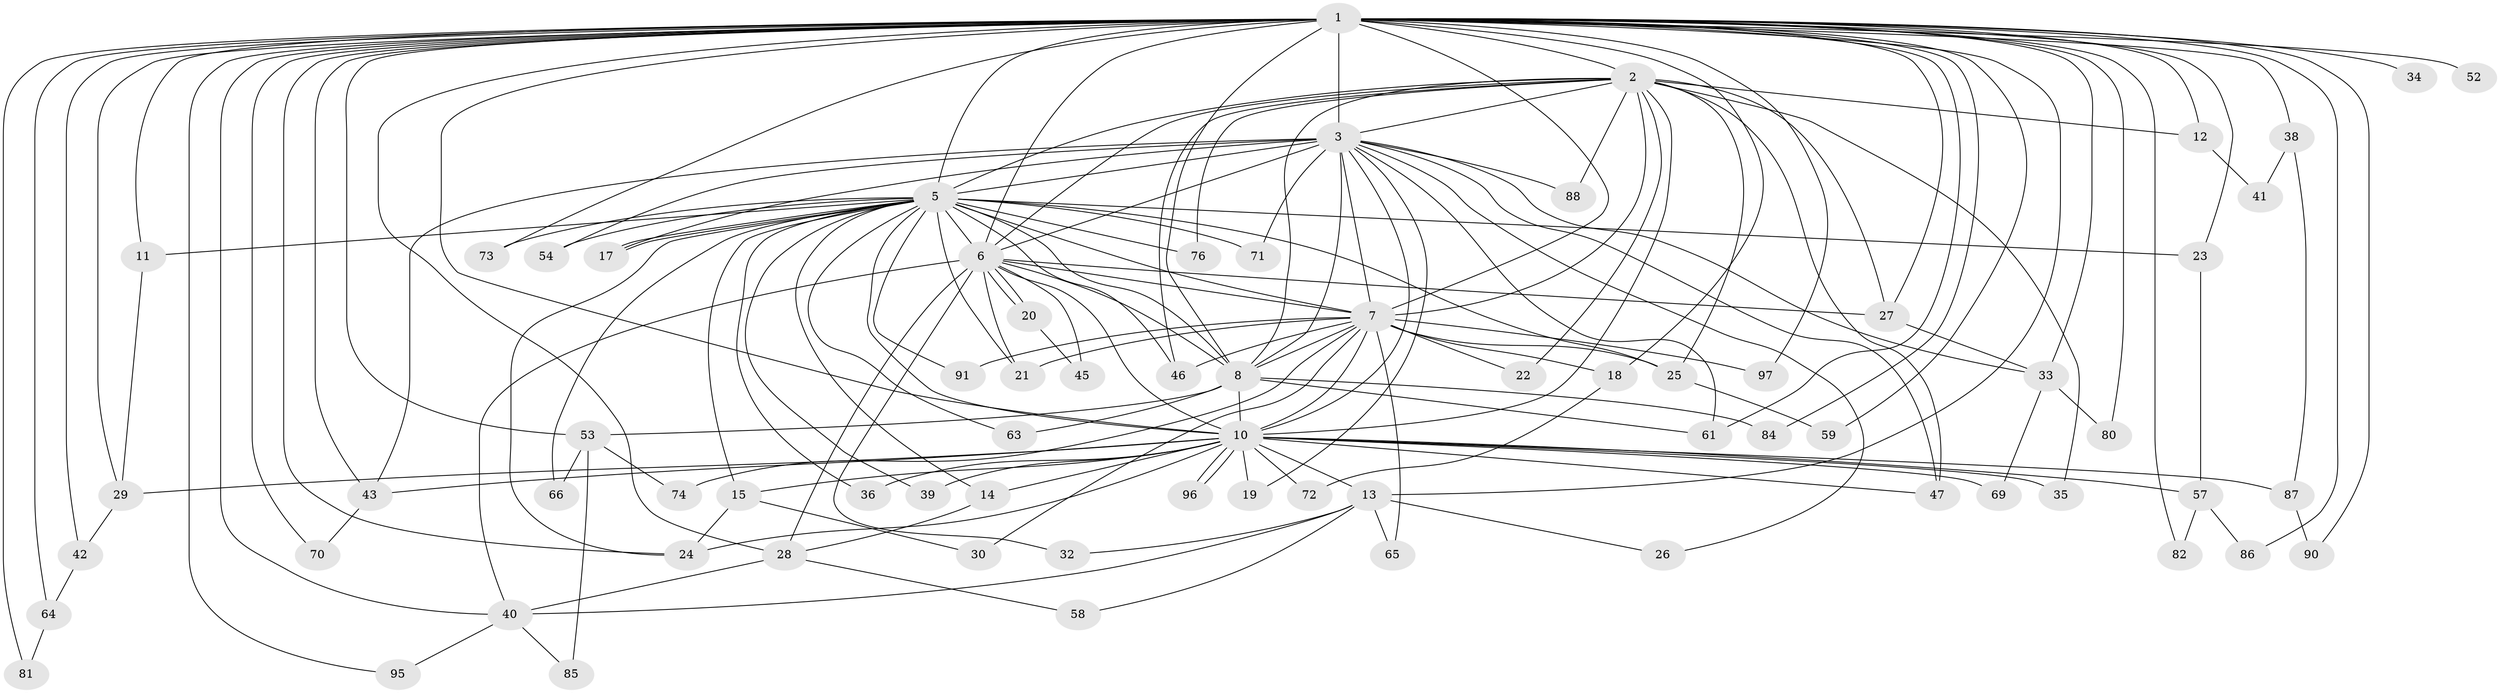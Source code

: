 // original degree distribution, {25: 0.010309278350515464, 19: 0.020618556701030927, 13: 0.020618556701030927, 31: 0.010309278350515464, 28: 0.010309278350515464, 21: 0.010309278350515464, 15: 0.010309278350515464, 26: 0.010309278350515464, 3: 0.20618556701030927, 7: 0.010309278350515464, 4: 0.09278350515463918, 2: 0.5567010309278351, 5: 0.010309278350515464, 6: 0.020618556701030927}
// Generated by graph-tools (version 1.1) at 2025/41/03/06/25 10:41:41]
// undirected, 72 vertices, 168 edges
graph export_dot {
graph [start="1"]
  node [color=gray90,style=filled];
  1 [super="+4"];
  2 [super="+16"];
  3 [super="+9"];
  5 [super="+31"];
  6 [super="+49"];
  7 [super="+67"];
  8 [super="+75"];
  10 [super="+55"];
  11;
  12;
  13 [super="+56"];
  14;
  15 [super="+89"];
  17 [super="+44"];
  18;
  19;
  20 [super="+79"];
  21 [super="+51"];
  22;
  23;
  24 [super="+78"];
  25 [super="+48"];
  26;
  27 [super="+83"];
  28 [super="+93"];
  29 [super="+37"];
  30;
  32;
  33 [super="+68"];
  34 [super="+94"];
  35;
  36;
  38;
  39;
  40 [super="+62"];
  41;
  42;
  43 [super="+77"];
  45;
  46 [super="+50"];
  47;
  52;
  53 [super="+60"];
  54;
  57 [super="+92"];
  58;
  59;
  61;
  63;
  64;
  65;
  66;
  69;
  70;
  71;
  72;
  73;
  74;
  76;
  80;
  81;
  82;
  84;
  85;
  86;
  87;
  88;
  90;
  91;
  95;
  96;
  97;
  1 -- 2 [weight=3];
  1 -- 3 [weight=4];
  1 -- 5 [weight=3];
  1 -- 6 [weight=2];
  1 -- 7 [weight=2];
  1 -- 8 [weight=2];
  1 -- 10 [weight=2];
  1 -- 11;
  1 -- 28;
  1 -- 29;
  1 -- 33;
  1 -- 40;
  1 -- 42;
  1 -- 52 [weight=2];
  1 -- 53 [weight=2];
  1 -- 59;
  1 -- 61;
  1 -- 64;
  1 -- 81;
  1 -- 86;
  1 -- 90;
  1 -- 70;
  1 -- 12;
  1 -- 13;
  1 -- 73;
  1 -- 80;
  1 -- 18;
  1 -- 82;
  1 -- 84;
  1 -- 23;
  1 -- 24;
  1 -- 95;
  1 -- 97;
  1 -- 34 [weight=2];
  1 -- 38;
  1 -- 43;
  1 -- 27;
  2 -- 3 [weight=2];
  2 -- 5;
  2 -- 6;
  2 -- 7;
  2 -- 8;
  2 -- 10;
  2 -- 12;
  2 -- 22;
  2 -- 25;
  2 -- 27;
  2 -- 35;
  2 -- 46;
  2 -- 47;
  2 -- 76;
  2 -- 88;
  3 -- 5 [weight=2];
  3 -- 6 [weight=2];
  3 -- 7 [weight=2];
  3 -- 8 [weight=2];
  3 -- 10 [weight=2];
  3 -- 26;
  3 -- 47;
  3 -- 54;
  3 -- 71;
  3 -- 33;
  3 -- 43;
  3 -- 19;
  3 -- 88;
  3 -- 61;
  3 -- 17;
  5 -- 6;
  5 -- 7;
  5 -- 8;
  5 -- 10;
  5 -- 11;
  5 -- 14;
  5 -- 15;
  5 -- 17;
  5 -- 17;
  5 -- 23;
  5 -- 36;
  5 -- 39;
  5 -- 54;
  5 -- 63;
  5 -- 66;
  5 -- 71;
  5 -- 76;
  5 -- 91;
  5 -- 73;
  5 -- 25;
  5 -- 46;
  5 -- 24;
  5 -- 21;
  6 -- 7;
  6 -- 8;
  6 -- 10 [weight=2];
  6 -- 20 [weight=2];
  6 -- 20;
  6 -- 21;
  6 -- 27;
  6 -- 32;
  6 -- 40;
  6 -- 45;
  6 -- 28;
  7 -- 8;
  7 -- 10;
  7 -- 18;
  7 -- 21;
  7 -- 22;
  7 -- 25;
  7 -- 30;
  7 -- 46;
  7 -- 65;
  7 -- 74;
  7 -- 91;
  7 -- 97;
  8 -- 10;
  8 -- 53;
  8 -- 63;
  8 -- 84;
  8 -- 61;
  10 -- 13;
  10 -- 14;
  10 -- 15;
  10 -- 19;
  10 -- 24;
  10 -- 29;
  10 -- 35;
  10 -- 36;
  10 -- 39;
  10 -- 43;
  10 -- 69;
  10 -- 72;
  10 -- 87;
  10 -- 96;
  10 -- 96;
  10 -- 57;
  10 -- 47;
  11 -- 29;
  12 -- 41;
  13 -- 26;
  13 -- 32;
  13 -- 58;
  13 -- 65;
  13 -- 40;
  14 -- 28;
  15 -- 30;
  15 -- 24;
  18 -- 72;
  20 -- 45;
  23 -- 57;
  25 -- 59;
  27 -- 33;
  28 -- 58;
  28 -- 40;
  29 -- 42;
  33 -- 80;
  33 -- 69;
  38 -- 41;
  38 -- 87;
  40 -- 85;
  40 -- 95;
  42 -- 64;
  43 -- 70;
  53 -- 66;
  53 -- 74;
  53 -- 85;
  57 -- 86;
  57 -- 82;
  64 -- 81;
  87 -- 90;
}
